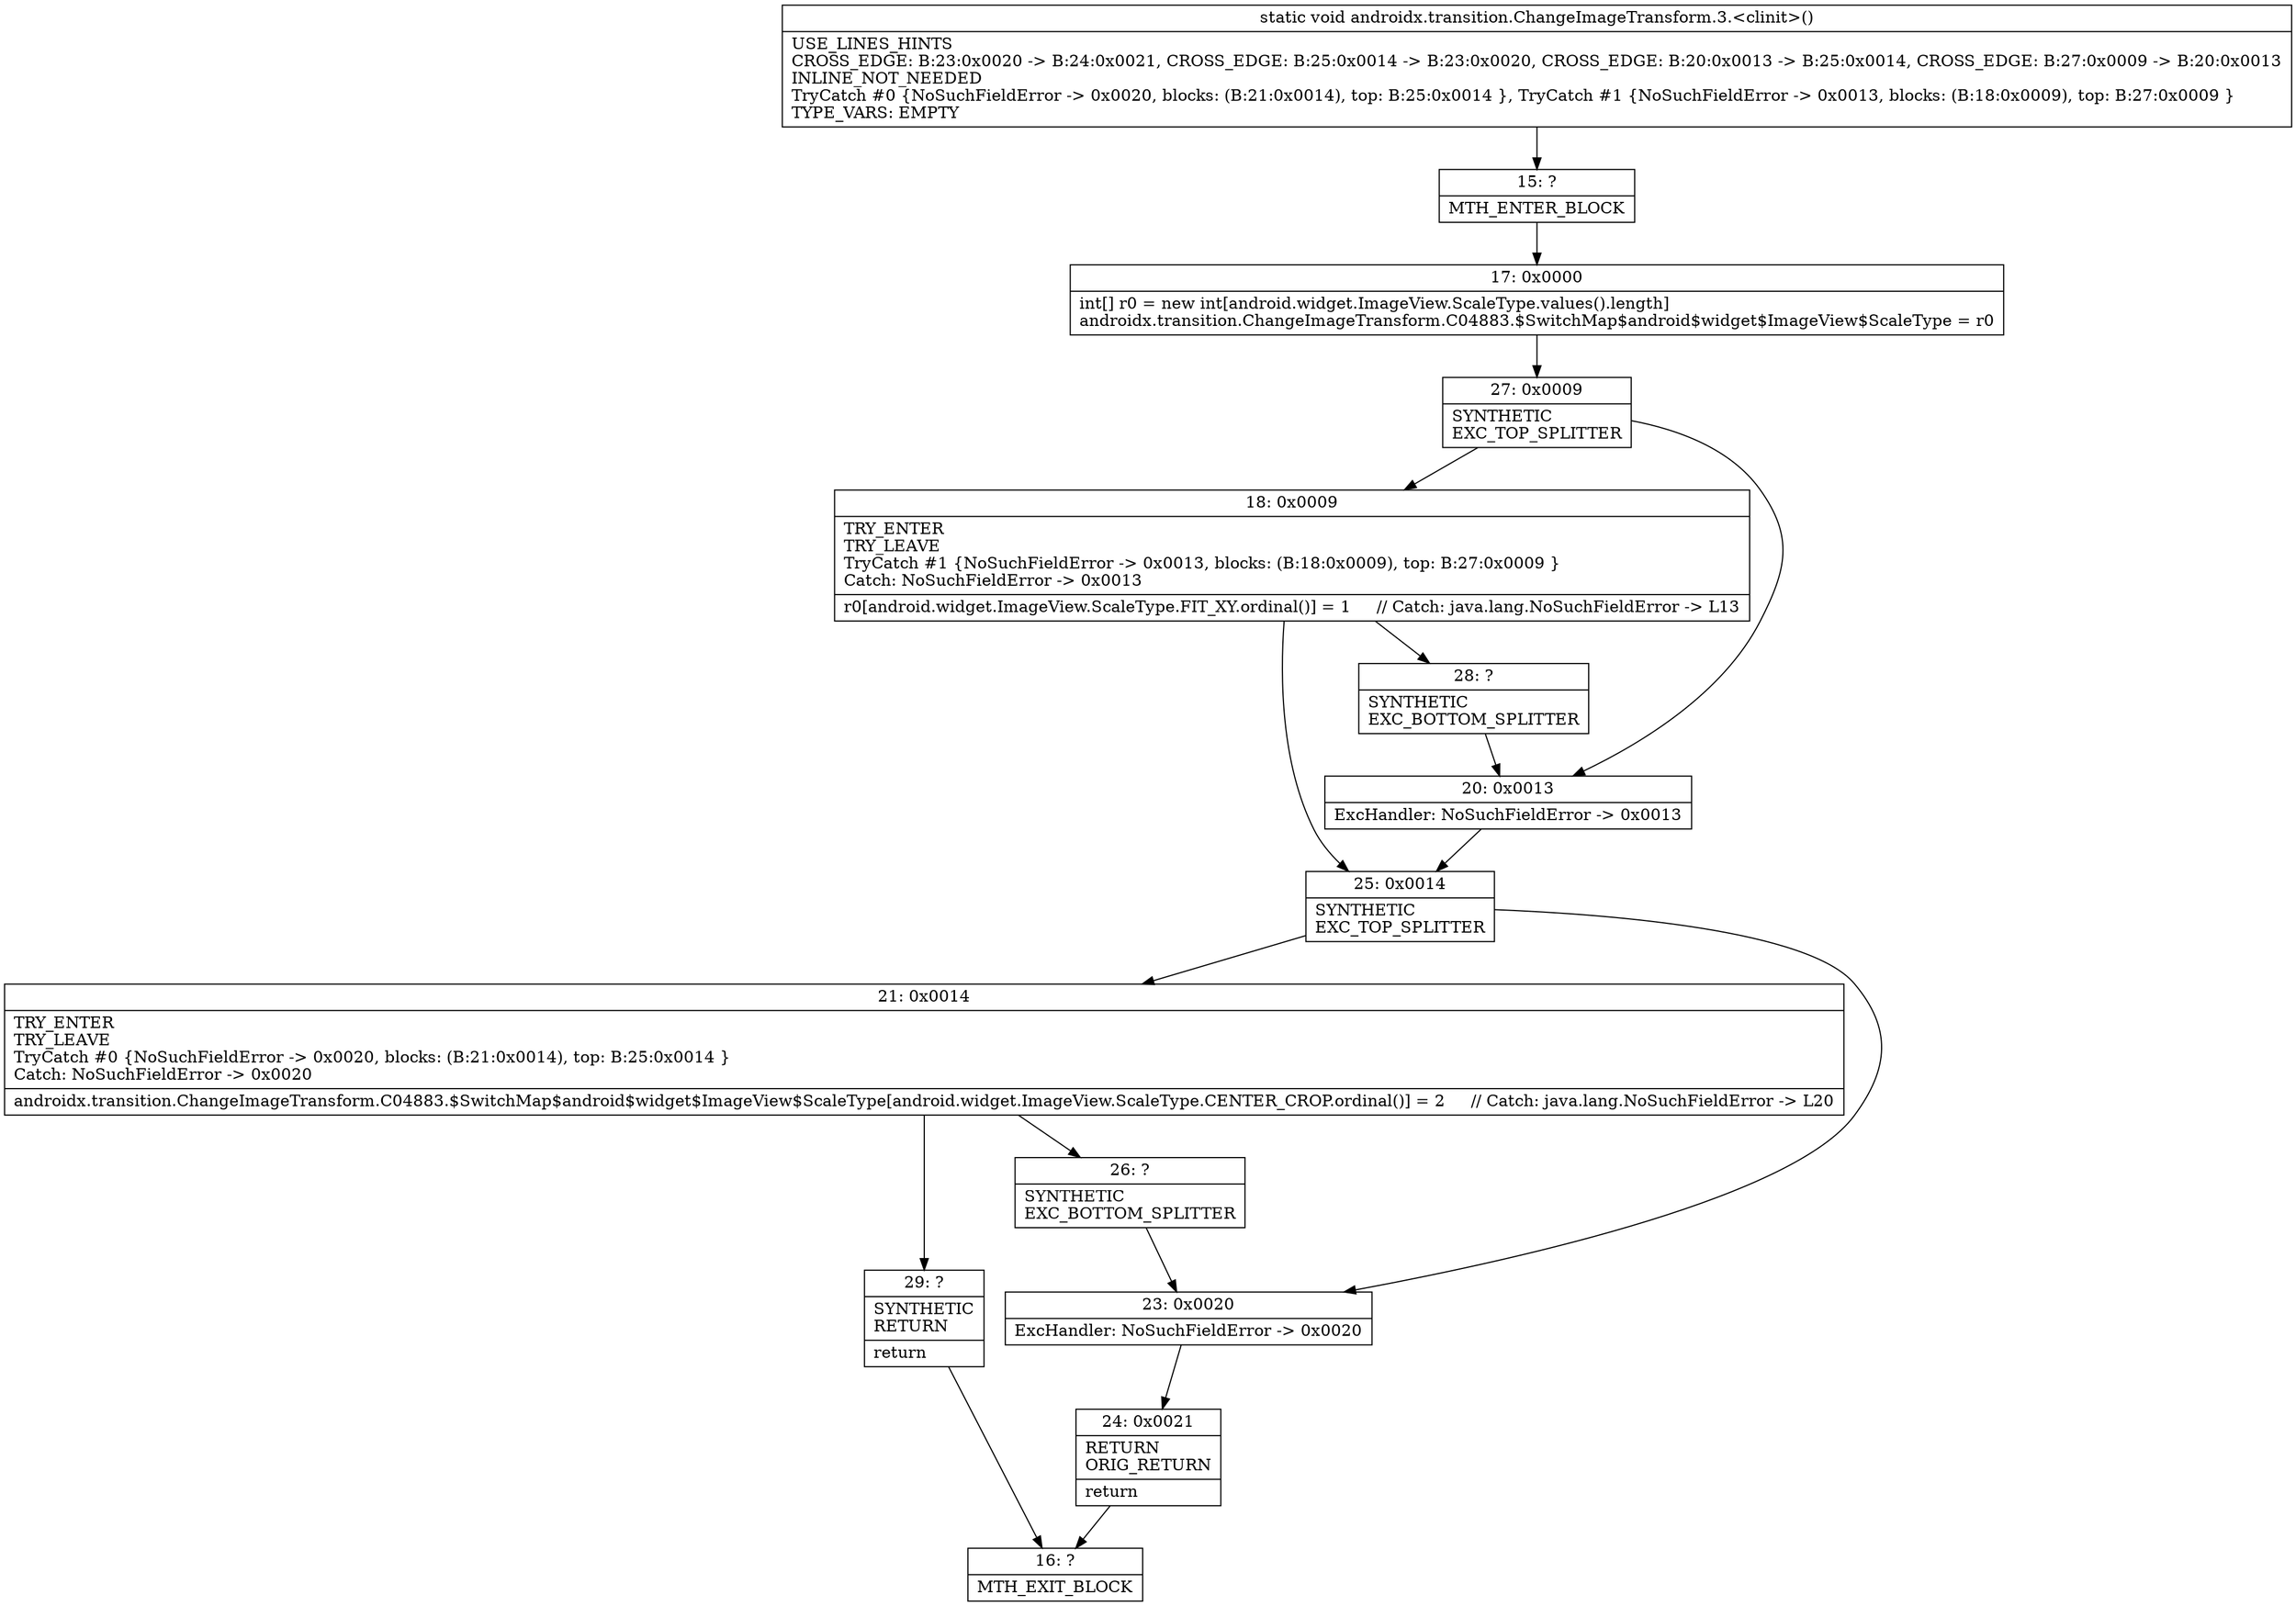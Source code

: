 digraph "CFG forandroidx.transition.ChangeImageTransform.3.\<clinit\>()V" {
Node_15 [shape=record,label="{15\:\ ?|MTH_ENTER_BLOCK\l}"];
Node_17 [shape=record,label="{17\:\ 0x0000|int[] r0 = new int[android.widget.ImageView.ScaleType.values().length]\landroidx.transition.ChangeImageTransform.C04883.$SwitchMap$android$widget$ImageView$ScaleType = r0\l}"];
Node_27 [shape=record,label="{27\:\ 0x0009|SYNTHETIC\lEXC_TOP_SPLITTER\l}"];
Node_18 [shape=record,label="{18\:\ 0x0009|TRY_ENTER\lTRY_LEAVE\lTryCatch #1 \{NoSuchFieldError \-\> 0x0013, blocks: (B:18:0x0009), top: B:27:0x0009 \}\lCatch: NoSuchFieldError \-\> 0x0013\l|r0[android.widget.ImageView.ScaleType.FIT_XY.ordinal()] = 1     \/\/ Catch: java.lang.NoSuchFieldError \-\> L13\l}"];
Node_25 [shape=record,label="{25\:\ 0x0014|SYNTHETIC\lEXC_TOP_SPLITTER\l}"];
Node_21 [shape=record,label="{21\:\ 0x0014|TRY_ENTER\lTRY_LEAVE\lTryCatch #0 \{NoSuchFieldError \-\> 0x0020, blocks: (B:21:0x0014), top: B:25:0x0014 \}\lCatch: NoSuchFieldError \-\> 0x0020\l|androidx.transition.ChangeImageTransform.C04883.$SwitchMap$android$widget$ImageView$ScaleType[android.widget.ImageView.ScaleType.CENTER_CROP.ordinal()] = 2     \/\/ Catch: java.lang.NoSuchFieldError \-\> L20\l}"];
Node_26 [shape=record,label="{26\:\ ?|SYNTHETIC\lEXC_BOTTOM_SPLITTER\l}"];
Node_29 [shape=record,label="{29\:\ ?|SYNTHETIC\lRETURN\l|return\l}"];
Node_16 [shape=record,label="{16\:\ ?|MTH_EXIT_BLOCK\l}"];
Node_23 [shape=record,label="{23\:\ 0x0020|ExcHandler: NoSuchFieldError \-\> 0x0020\l}"];
Node_24 [shape=record,label="{24\:\ 0x0021|RETURN\lORIG_RETURN\l|return\l}"];
Node_28 [shape=record,label="{28\:\ ?|SYNTHETIC\lEXC_BOTTOM_SPLITTER\l}"];
Node_20 [shape=record,label="{20\:\ 0x0013|ExcHandler: NoSuchFieldError \-\> 0x0013\l}"];
MethodNode[shape=record,label="{static void androidx.transition.ChangeImageTransform.3.\<clinit\>()  | USE_LINES_HINTS\lCROSS_EDGE: B:23:0x0020 \-\> B:24:0x0021, CROSS_EDGE: B:25:0x0014 \-\> B:23:0x0020, CROSS_EDGE: B:20:0x0013 \-\> B:25:0x0014, CROSS_EDGE: B:27:0x0009 \-\> B:20:0x0013\lINLINE_NOT_NEEDED\lTryCatch #0 \{NoSuchFieldError \-\> 0x0020, blocks: (B:21:0x0014), top: B:25:0x0014 \}, TryCatch #1 \{NoSuchFieldError \-\> 0x0013, blocks: (B:18:0x0009), top: B:27:0x0009 \}\lTYPE_VARS: EMPTY\l}"];
MethodNode -> Node_15;Node_15 -> Node_17;
Node_17 -> Node_27;
Node_27 -> Node_18;
Node_27 -> Node_20;
Node_18 -> Node_25;
Node_18 -> Node_28;
Node_25 -> Node_21;
Node_25 -> Node_23;
Node_21 -> Node_26;
Node_21 -> Node_29;
Node_26 -> Node_23;
Node_29 -> Node_16;
Node_23 -> Node_24;
Node_24 -> Node_16;
Node_28 -> Node_20;
Node_20 -> Node_25;
}

